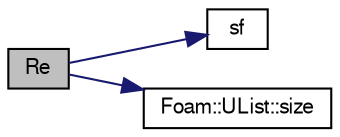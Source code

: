 digraph "Re"
{
  bgcolor="transparent";
  edge [fontname="FreeSans",fontsize="10",labelfontname="FreeSans",labelfontsize="10"];
  node [fontname="FreeSans",fontsize="10",shape=record];
  rankdir="LR";
  Node66854 [label="Re",height=0.2,width=0.4,color="black", fillcolor="grey75", style="filled", fontcolor="black"];
  Node66854 -> Node66855 [color="midnightblue",fontsize="10",style="solid",fontname="FreeSans"];
  Node66855 [label="sf",height=0.2,width=0.4,color="black",URL="$a19016.html#ab318caaec810447a252e6134c88a7a77"];
  Node66854 -> Node66856 [color="midnightblue",fontsize="10",style="solid",fontname="FreeSans"];
  Node66856 [label="Foam::UList::size",height=0.2,width=0.4,color="black",URL="$a25698.html#a47b3bf30da1eb3ab8076b5fbe00e0494",tooltip="Return the number of elements in the UList. "];
}
